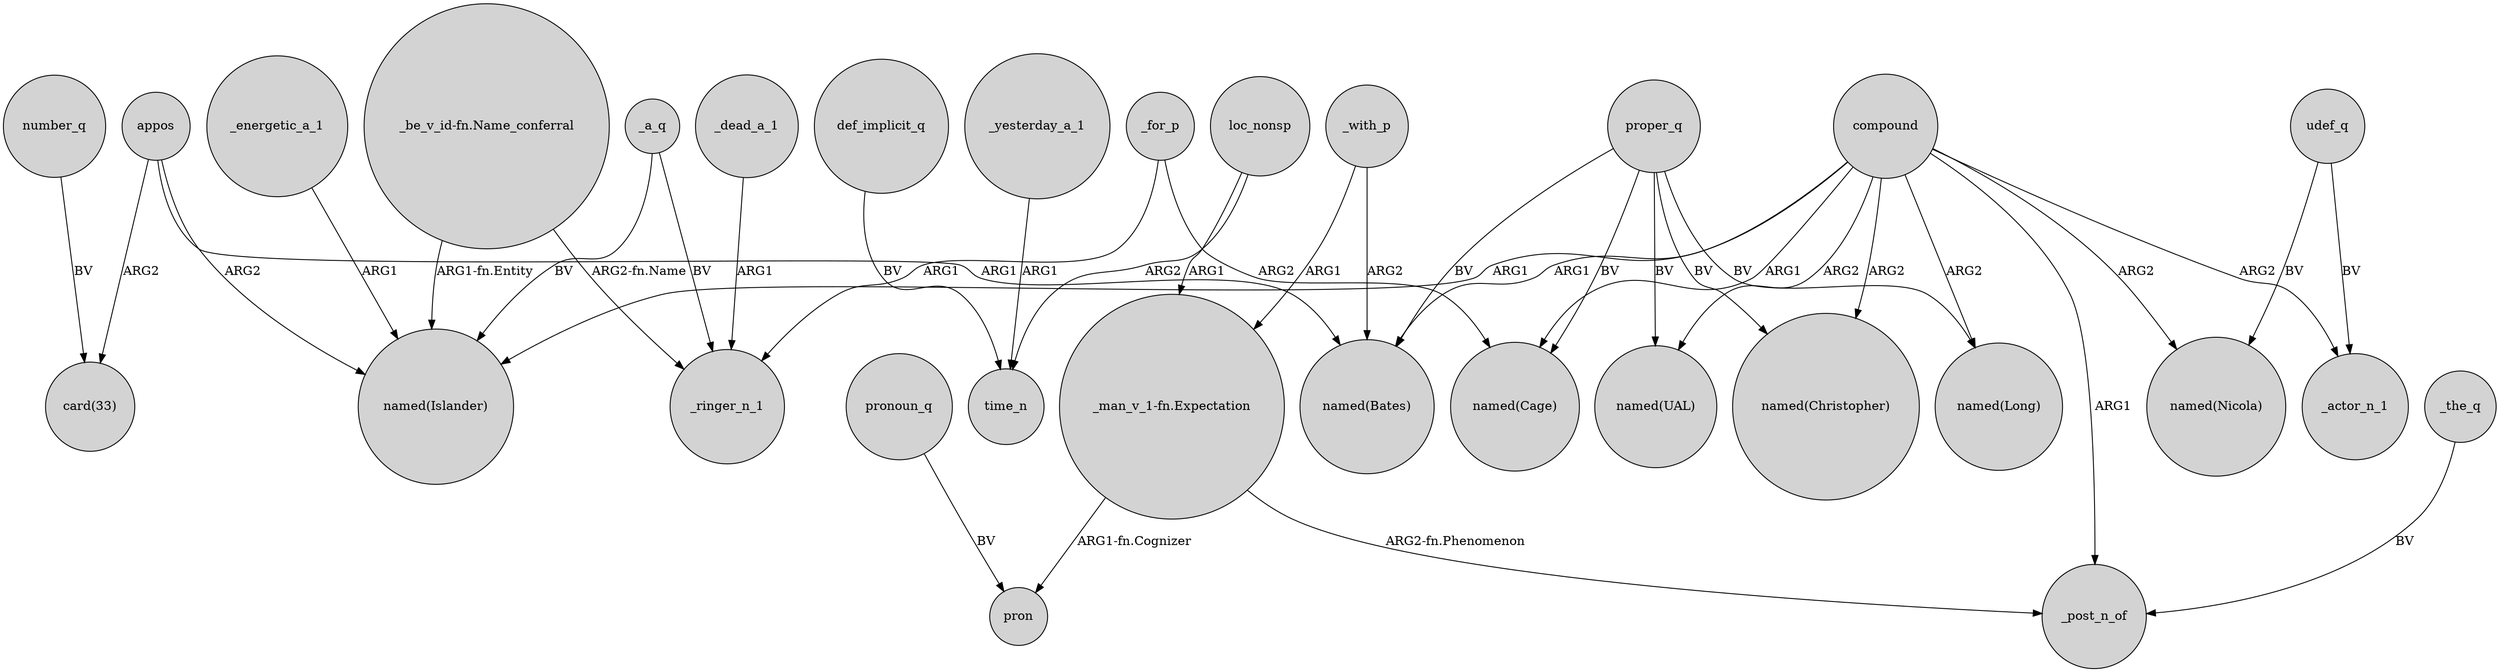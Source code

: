 digraph {
	node [shape=circle style=filled]
	compound -> "named(Cage)" [label=ARG1]
	_energetic_a_1 -> "named(Islander)" [label=ARG1]
	compound -> "named(Nicola)" [label=ARG2]
	proper_q -> "named(Bates)" [label=BV]
	"_be_v_id-fn.Name_conferral" -> "named(Islander)" [label="ARG1-fn.Entity"]
	appos -> "named(Islander)" [label=ARG2]
	number_q -> "card(33)" [label=BV]
	loc_nonsp -> "_man_v_1-fn.Expectation" [label=ARG1]
	_for_p -> "named(Cage)" [label=ARG2]
	_yesterday_a_1 -> time_n [label=ARG1]
	appos -> "card(33)" [label=ARG2]
	compound -> _post_n_of [label=ARG1]
	compound -> _actor_n_1 [label=ARG2]
	_a_q -> _ringer_n_1 [label=BV]
	proper_q -> "named(UAL)" [label=BV]
	pronoun_q -> pron [label=BV]
	_with_p -> "_man_v_1-fn.Expectation" [label=ARG1]
	compound -> "named(Long)" [label=ARG2]
	proper_q -> "named(Long)" [label=BV]
	"_be_v_id-fn.Name_conferral" -> _ringer_n_1 [label="ARG2-fn.Name"]
	_with_p -> "named(Bates)" [label=ARG2]
	compound -> "named(Christopher)" [label=ARG2]
	_the_q -> _post_n_of [label=BV]
	_a_q -> "named(Islander)" [label=BV]
	udef_q -> "named(Nicola)" [label=BV]
	compound -> "named(Bates)" [label=ARG1]
	appos -> "named(Bates)" [label=ARG1]
	"_man_v_1-fn.Expectation" -> _post_n_of [label="ARG2-fn.Phenomenon"]
	compound -> "named(UAL)" [label=ARG2]
	"_man_v_1-fn.Expectation" -> pron [label="ARG1-fn.Cognizer"]
	proper_q -> "named(Cage)" [label=BV]
	proper_q -> "named(Christopher)" [label=BV]
	loc_nonsp -> time_n [label=ARG2]
	compound -> "named(Islander)" [label=ARG1]
	udef_q -> _actor_n_1 [label=BV]
	_dead_a_1 -> _ringer_n_1 [label=ARG1]
	def_implicit_q -> time_n [label=BV]
	_for_p -> _ringer_n_1 [label=ARG1]
}
